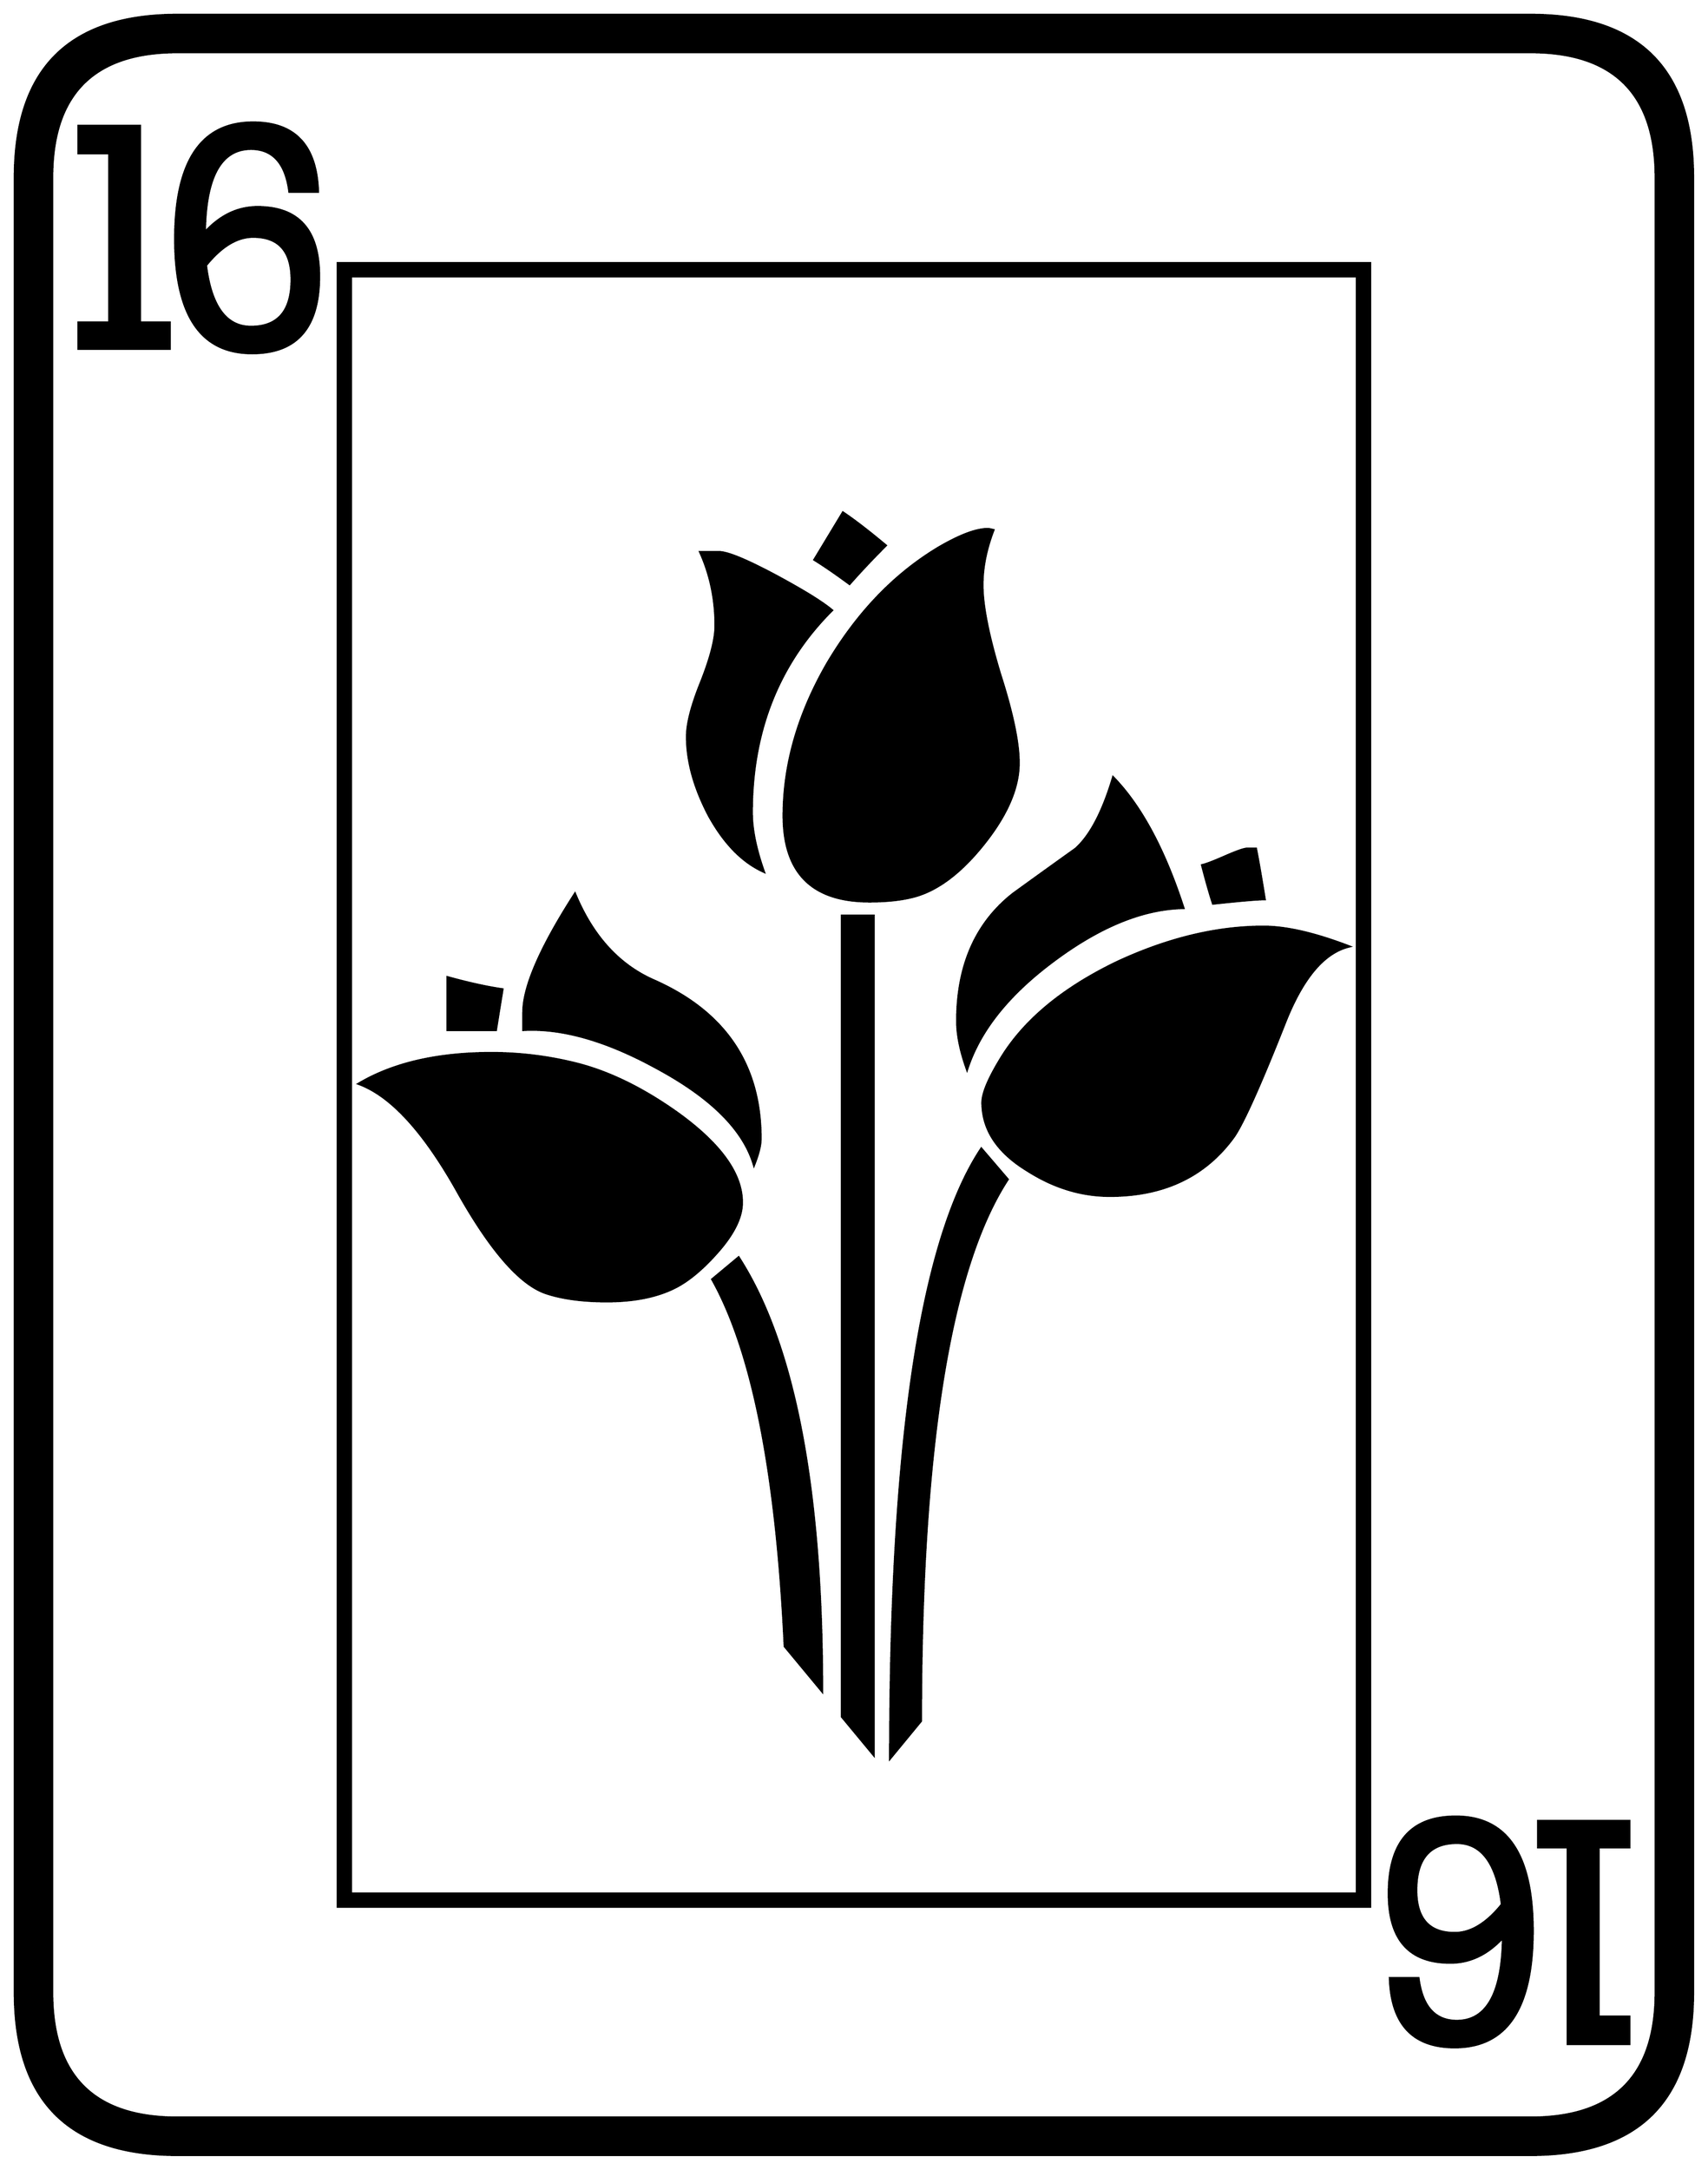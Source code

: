 


\begin{tikzpicture}[y=0.80pt, x=0.80pt, yscale=-1.0, xscale=1.0, inner sep=0pt, outer sep=0pt]
\begin{scope}[shift={(100.0,1706.0)},nonzero rule]
  \path[draw=.,fill=.,line width=1.600pt] (1578.0,244.0) .. controls
    (1578.0,342.667) and (1528.667,392.0) .. (1430.0,392.0) --
    (198.0,392.0) .. controls (99.333,392.0) and (50.0,342.667) ..
    (50.0,244.0) -- (50.0,-1408.0) .. controls (50.0,-1506.667)
    and (99.333,-1556.0) .. (198.0,-1556.0) -- (1430.0,-1556.0) ..
    controls (1528.667,-1556.0) and (1578.0,-1506.667) ..
    (1578.0,-1408.0) -- (1578.0,244.0) -- cycle(1544.0,244.0) --
    (1544.0,-1408.0) .. controls (1544.0,-1484.0) and
    (1506.0,-1522.0) .. (1430.0,-1522.0) -- (198.0,-1522.0) ..
    controls (122.0,-1522.0) and (84.0,-1484.0) ..
    (84.0,-1408.0) -- (84.0,244.0) .. controls (84.0,320.0) and
    (122.0,358.0) .. (198.0,358.0) -- (1430.0,358.0) .. controls
    (1506.0,358.0) and (1544.0,320.0) .. (1544.0,244.0) --
    cycle(327.0,-1318.0) .. controls (327.0,-1271.333) and
    (306.667,-1248.0) .. (266.0,-1248.0) .. controls
    (219.333,-1248.0) and (196.0,-1282.667) .. (196.0,-1352.0) ..
    controls (196.0,-1422.667) and (219.667,-1458.0) ..
    (267.0,-1458.0) .. controls (305.0,-1458.0) and
    (324.667,-1437.0) .. (326.0,-1395.0) -- (300.0,-1395.0) ..
    controls (296.667,-1421.0) and (285.0,-1434.0) ..
    (265.0,-1434.0) .. controls (237.667,-1434.0) and
    (223.667,-1408.667) .. (223.0,-1358.0) .. controls
    (237.0,-1373.333) and (253.0,-1381.0) .. (271.0,-1381.0) ..
    controls (308.333,-1381.0) and (327.0,-1360.0) ..
    (327.0,-1318.0) -- cycle(191.0,-1252.0) -- (108.0,-1252.0)
    -- (108.0,-1276.0) -- (136.0,-1276.0) -- (136.0,-1430.0) --
    (108.0,-1430.0) -- (108.0,-1455.0) -- (164.0,-1455.0) --
    (164.0,-1276.0) -- (191.0,-1276.0) -- (191.0,-1252.0) --
    cycle(1284.0,166.0) -- (344.0,166.0) -- (344.0,-1330.0) --
    (1284.0,-1330.0) -- (1284.0,166.0) -- cycle(1520.0,291.0) --
    (1464.0,291.0) -- (1464.0,112.0) -- (1437.0,112.0) --
    (1437.0,88.0) -- (1520.0,88.0) -- (1520.0,112.0) --
    (1492.0,112.0) -- (1492.0,266.0) -- (1520.0,266.0) --
    (1520.0,291.0) -- cycle(1432.0,188.0) .. controls
    (1432.0,258.667) and (1408.333,294.0) .. (1361.0,294.0) ..
    controls (1323.0,294.0) and (1303.333,273.0) .. (1302.0,231.0)
    -- (1328.0,231.0) .. controls (1331.333,257.0) and
    (1343.0,270.0) .. (1363.0,270.0) .. controls (1390.333,270.0)
    and (1404.333,244.667) .. (1405.0,194.0) .. controls
    (1391.0,209.333) and (1375.0,217.0) .. (1357.0,217.0) ..
    controls (1319.667,217.0) and (1301.0,196.0) .. (1301.0,154.0)
    .. controls (1301.0,107.333) and (1321.333,84.0) ..
    (1362.0,84.0) .. controls (1408.667,84.0) and (1432.0,118.667)
    .. (1432.0,188.0) -- cycle(302.0,-1315.0) .. controls
    (302.0,-1341.0) and (290.333,-1354.0) .. (267.0,-1354.0) ..
    controls (252.333,-1354.0) and (238.0,-1345.333) ..
    (224.0,-1328.0) .. controls (228.667,-1290.667) and
    (242.333,-1272.0) .. (265.0,-1272.0) .. controls
    (289.667,-1272.0) and (302.0,-1286.333) .. (302.0,-1315.0) --
    cycle(1272.0,154.0) -- (1272.0,-1318.0) -- (356.0,-1318.0)
    -- (356.0,154.0) -- (1272.0,154.0) -- cycle(1404.0,164.0) ..
    controls (1399.333,126.667) and (1385.667,108.0) .. (1363.0,108.0)
    .. controls (1338.333,108.0) and (1326.0,122.333) ..
    (1326.0,151.0) .. controls (1326.0,177.0) and (1337.667,190.0)
    .. (1361.0,190.0) .. controls (1375.667,190.0) and
    (1390.0,181.333) .. (1404.0,164.0) -- cycle(1188.0,-751.0) ..
    controls (1181.333,-751.0) and (1165.667,-749.667) ..
    (1141.0,-747.0) .. controls (1138.333,-755.0) and
    (1135.0,-766.667) .. (1131.0,-782.0) .. controls
    (1134.333,-782.667) and (1141.333,-785.333) .. (1152.0,-790.0) ..
    controls (1162.667,-794.667) and (1169.333,-797.0) ..
    (1172.0,-797.0) -- (1180.0,-797.0) .. controls
    (1182.0,-787.0) and (1184.667,-771.667) .. (1188.0,-751.0) --
    cycle(843.0,-1073.0) .. controls (831.0,-1061.0) and
    (820.0,-1049.333) .. (810.0,-1038.0) .. controls
    (797.333,-1047.333) and (786.667,-1054.667) .. (778.0,-1060.0) --
    (804.0,-1103.0) .. controls (814.0,-1096.333) and
    (827.0,-1086.333) .. (843.0,-1073.0) -- cycle(964.0,-875.0) ..
    controls (964.0,-852.333) and (953.333,-827.667) .. (932.0,-801.0)
    .. controls (910.667,-774.333) and (889.0,-758.333) ..
    (867.0,-753.0) .. controls (856.333,-750.333) and (843.333,-749.0)
    .. (828.0,-749.0) .. controls (776.0,-749.0) and
    (750.0,-775.0) .. (750.0,-827.0) .. controls (750.0,-873.667)
    and (763.333,-920.0) .. (790.0,-966.0) .. controls
    (817.333,-1012.0) and (851.0,-1047.0) .. (891.0,-1071.0) ..
    controls (910.333,-1082.333) and (925.333,-1088.0) ..
    (936.0,-1088.0) .. controls (936.667,-1088.0) and
    (938.333,-1087.667) .. (941.0,-1087.0) .. controls
    (934.333,-1069.667) and (931.0,-1053.0) .. (931.0,-1037.0) ..
    controls (931.0,-1018.333) and (936.333,-991.333) ..
    (947.0,-956.0) .. controls (958.333,-920.667) and (964.0,-893.667)
    .. (964.0,-875.0) -- cycle(1114.0,-743.0) .. controls
    (1077.333,-742.333) and (1038.0,-726.333) .. (996.0,-695.0) ..
    controls (954.667,-664.333) and (928.333,-631.333) .. (917.0,-596.0)
    .. controls (911.0,-612.667) and (908.0,-627.333) ..
    (908.0,-640.0) .. controls (908.0,-690.667) and (925.0,-729.333)
    .. (959.0,-756.0) .. controls (978.333,-770.0) and
    (997.333,-783.667) .. (1016.0,-797.0) .. controls
    (1029.333,-809.0) and (1040.667,-830.667) .. (1050.0,-862.0) ..
    controls (1075.333,-836.0) and (1096.667,-796.333) ..
    (1114.0,-743.0) -- cycle(1265.0,-708.0) .. controls
    (1242.333,-702.667) and (1223.0,-680.0) .. (1207.0,-640.0) ..
    controls (1184.333,-582.667) and (1168.667,-547.667) ..
    (1160.0,-535.0) .. controls (1134.0,-499.0) and
    (1096.333,-481.0) .. (1047.0,-481.0) .. controls
    (1021.0,-481.0) and (996.0,-488.667) .. (972.0,-504.0) ..
    controls (944.667,-520.667) and (931.0,-541.333) .. (931.0,-566.0)
    .. controls (931.0,-574.667) and (937.0,-588.667) ..
    (949.0,-608.0) .. controls (970.333,-642.0) and
    (1005.333,-670.667) .. (1054.0,-694.0) .. controls
    (1100.0,-715.333) and (1144.333,-726.0) .. (1187.0,-726.0) ..
    controls (1207.667,-726.0) and (1233.667,-720.0) ..
    (1265.0,-708.0) -- cycle(794.0,-1014.0) .. controls
    (745.333,-965.333) and (721.0,-904.0) .. (721.0,-830.0) ..
    controls (721.0,-814.667) and (724.667,-796.667) .. (732.0,-776.0)
    .. controls (712.667,-784.667) and (696.0,-801.667) ..
    (682.0,-827.0) .. controls (668.667,-852.333) and (662.0,-876.333)
    .. (662.0,-899.0) .. controls (662.0,-911.0) and
    (666.333,-927.667) .. (675.0,-949.0) .. controls (683.667,-971.0)
    and (688.0,-988.0) .. (688.0,-1000.0) .. controls
    (688.0,-1024.0) and (683.333,-1046.333) .. (674.0,-1067.0) --
    (691.0,-1067.0) .. controls (699.0,-1067.0) and
    (716.667,-1059.667) .. (744.0,-1045.0) .. controls
    (768.667,-1031.667) and (785.333,-1021.333) .. (794.0,-1014.0) --
    cycle(729.0,-533.0) .. controls (729.0,-527.0) and
    (727.0,-519.0) .. (723.0,-509.0) .. controls (713.667,-541.0)
    and (684.333,-570.333) .. (635.0,-597.0) .. controls
    (589.0,-622.333) and (548.333,-634.0) .. (513.0,-632.0) --
    (513.0,-648.0) .. controls (513.0,-671.333) and (528.667,-707.333)
    .. (560.0,-756.0) .. controls (576.0,-717.333) and
    (600.0,-691.0) .. (632.0,-677.0) .. controls (696.667,-648.333)
    and (729.0,-600.333) .. (729.0,-533.0) -- cycle(832.0,28.0) --
    (803.0,-7.0) -- (803.0,-736.0) -- (832.0,-736.0) --
    (832.0,28.0) -- cycle(954.0,-496.0) .. controls
    (901.333,-415.333) and (875.0,-251.0) .. (875.0,-3.0) --
    (847.0,31.0) .. controls (847.0,-255.667) and (874.667,-440.667)
    .. (930.0,-524.0) -- (954.0,-496.0) -- cycle(494.0,-669.0)
    .. controls (492.667,-661.0) and (490.667,-648.667) ..
    (488.0,-632.0) -- (444.0,-632.0) .. controls (444.0,-632.0)
    and (444.0,-648.0) .. (444.0,-680.0) .. controls
    (463.333,-674.667) and (480.0,-671.0) .. (494.0,-669.0) --
    cycle(712.0,-475.0) .. controls (712.0,-461.667) and
    (704.667,-446.667) .. (690.0,-430.0) .. controls (675.333,-413.333)
    and (661.333,-402.0) .. (648.0,-396.0) .. controls
    (632.0,-388.667) and (612.333,-385.0) .. (589.0,-385.0) ..
    controls (567.667,-385.0) and (549.667,-387.333) .. (535.0,-392.0)
    .. controls (511.0,-399.333) and (483.667,-430.333) ..
    (453.0,-485.0) .. controls (422.333,-539.667) and (392.333,-572.333)
    .. (363.0,-583.0) .. controls (394.333,-601.667) and
    (434.667,-611.0) .. (484.0,-611.0) .. controls (509.333,-611.0)
    and (534.333,-608.0) .. (559.0,-602.0) .. controls
    (589.667,-594.667) and (621.333,-579.333) .. (654.0,-556.0) ..
    controls (692.667,-528.0) and (712.0,-501.0) .. (712.0,-475.0)
    -- cycle(785.0,-30.0) -- (751.0,-71.0) .. controls
    (743.667,-228.333) and (721.667,-339.667) .. (685.0,-405.0) --
    (709.0,-425.0) .. controls (759.667,-346.333) and (785.0,-214.667)
    .. (785.0,-30.0) -- cycle;
\end{scope}

\end{tikzpicture}

